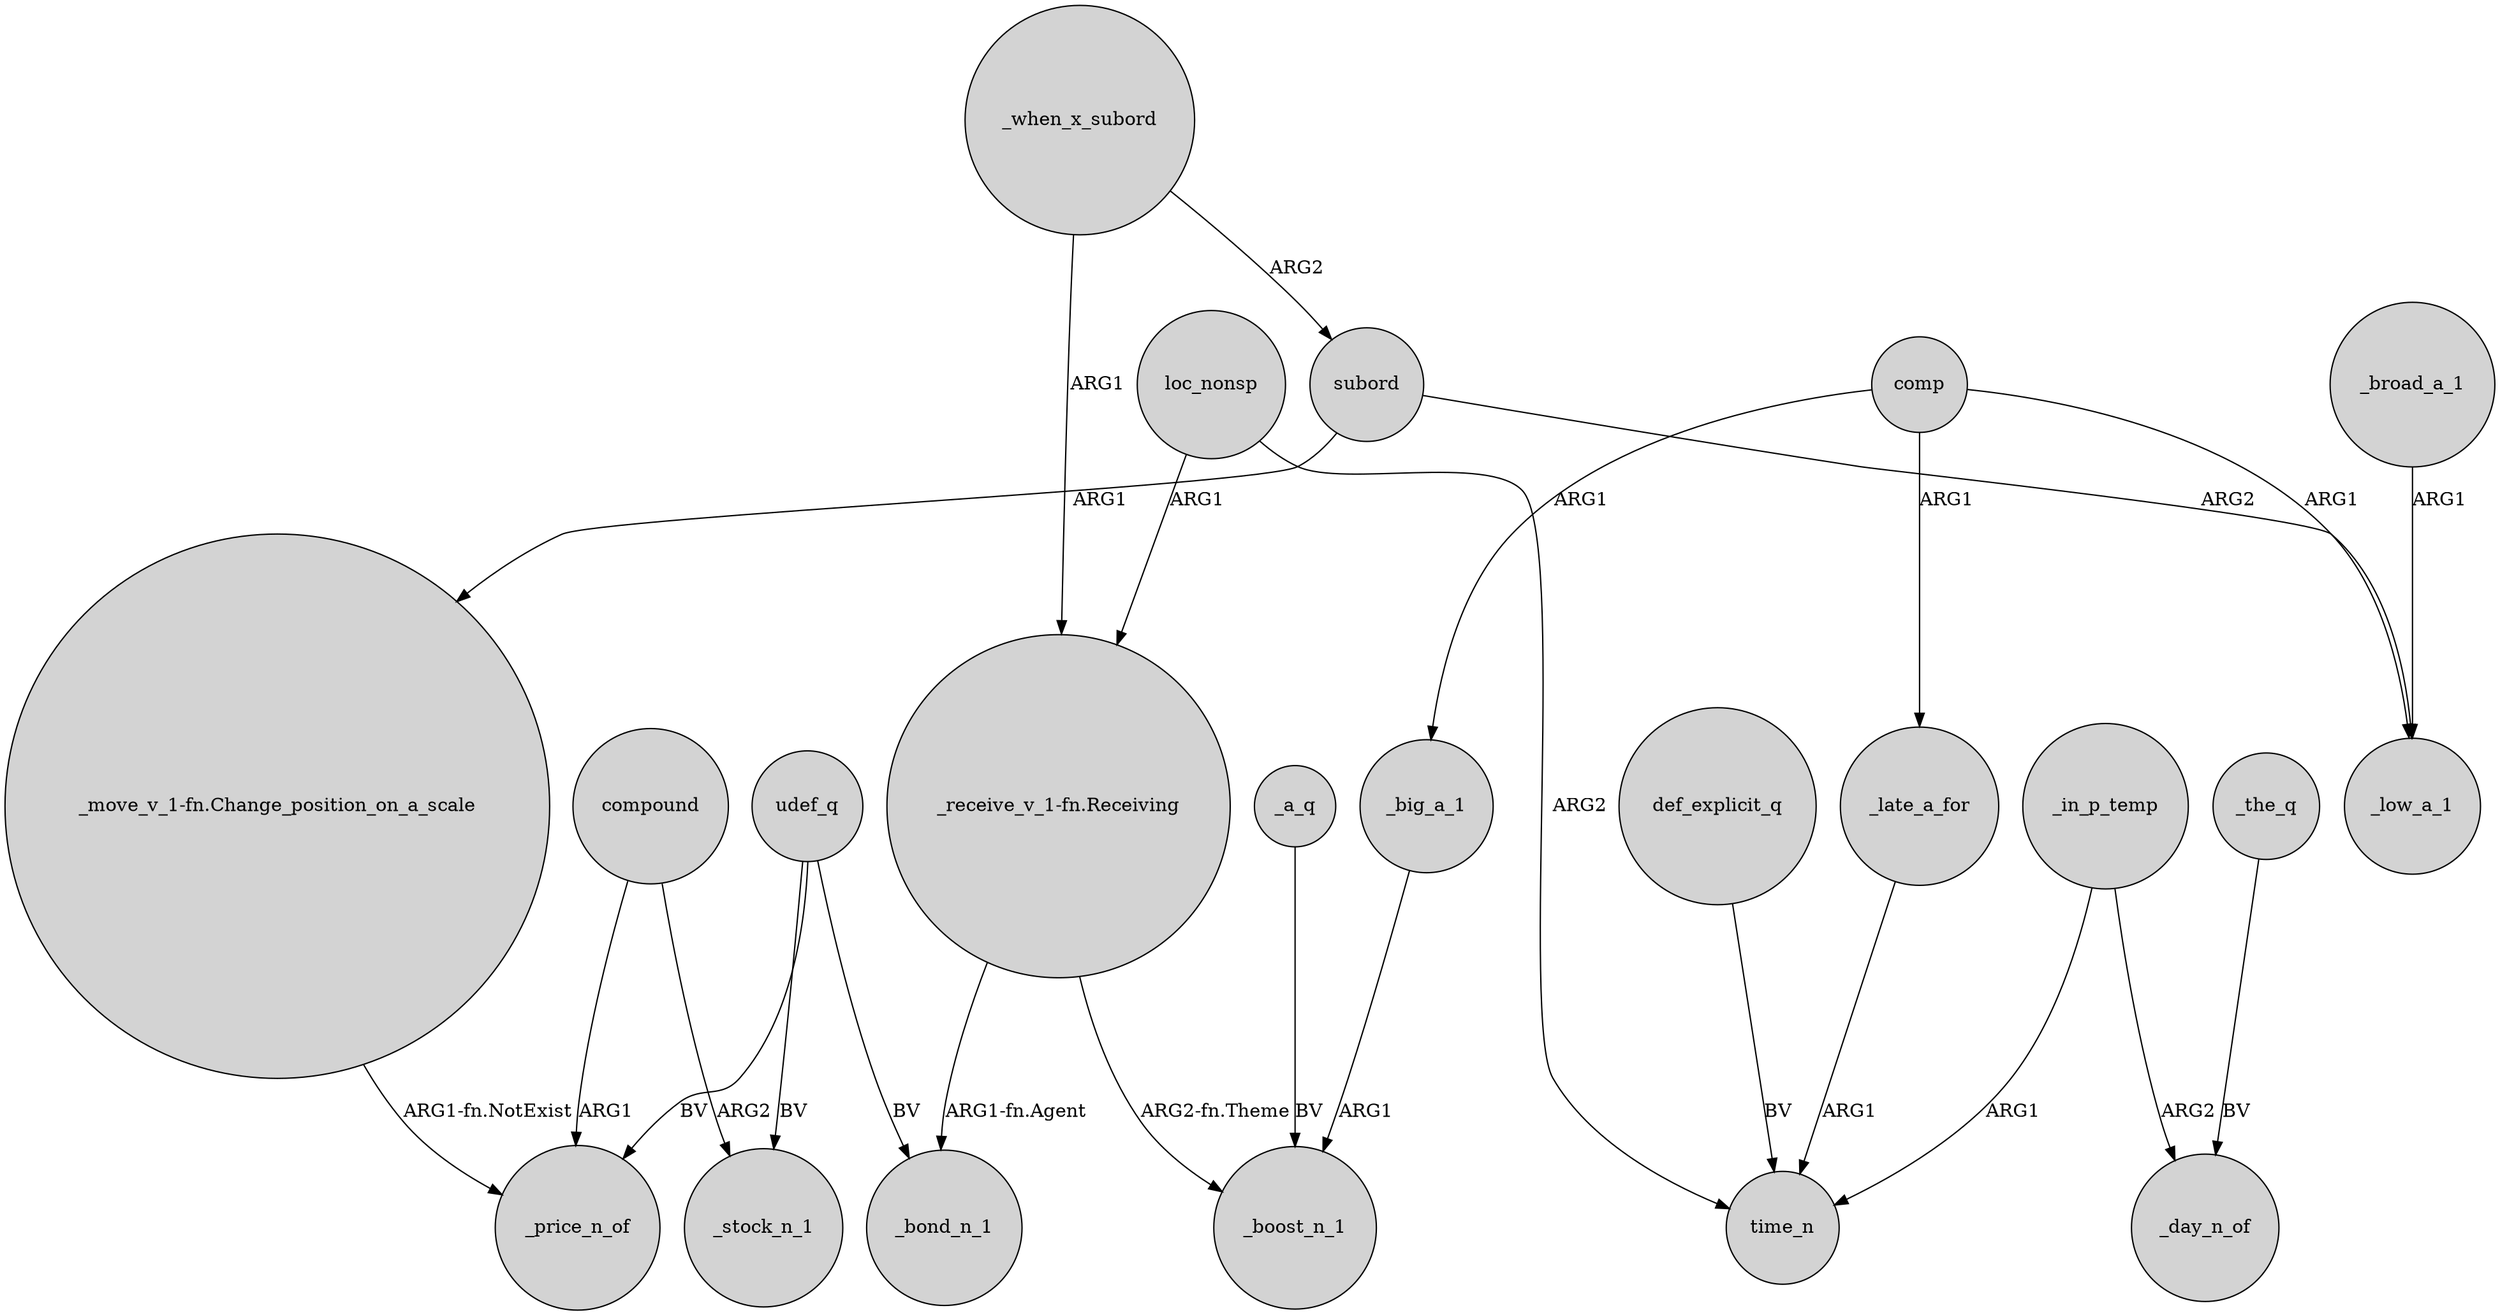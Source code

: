 digraph {
	node [shape=circle style=filled]
	"_move_v_1-fn.Change_position_on_a_scale" -> _price_n_of [label="ARG1-fn.NotExist"]
	"_receive_v_1-fn.Receiving" -> _bond_n_1 [label="ARG1-fn.Agent"]
	comp -> _big_a_1 [label=ARG1]
	comp -> _late_a_for [label=ARG1]
	udef_q -> _price_n_of [label=BV]
	def_explicit_q -> time_n [label=BV]
	_when_x_subord -> subord [label=ARG2]
	subord -> _low_a_1 [label=ARG2]
	loc_nonsp -> "_receive_v_1-fn.Receiving" [label=ARG1]
	_a_q -> _boost_n_1 [label=BV]
	subord -> "_move_v_1-fn.Change_position_on_a_scale" [label=ARG1]
	loc_nonsp -> time_n [label=ARG2]
	compound -> _stock_n_1 [label=ARG2]
	_the_q -> _day_n_of [label=BV]
	_in_p_temp -> _day_n_of [label=ARG2]
	udef_q -> _bond_n_1 [label=BV]
	udef_q -> _stock_n_1 [label=BV]
	"_receive_v_1-fn.Receiving" -> _boost_n_1 [label="ARG2-fn.Theme"]
	_big_a_1 -> _boost_n_1 [label=ARG1]
	_late_a_for -> time_n [label=ARG1]
	_in_p_temp -> time_n [label=ARG1]
	compound -> _price_n_of [label=ARG1]
	_broad_a_1 -> _low_a_1 [label=ARG1]
	_when_x_subord -> "_receive_v_1-fn.Receiving" [label=ARG1]
	comp -> _low_a_1 [label=ARG1]
}
